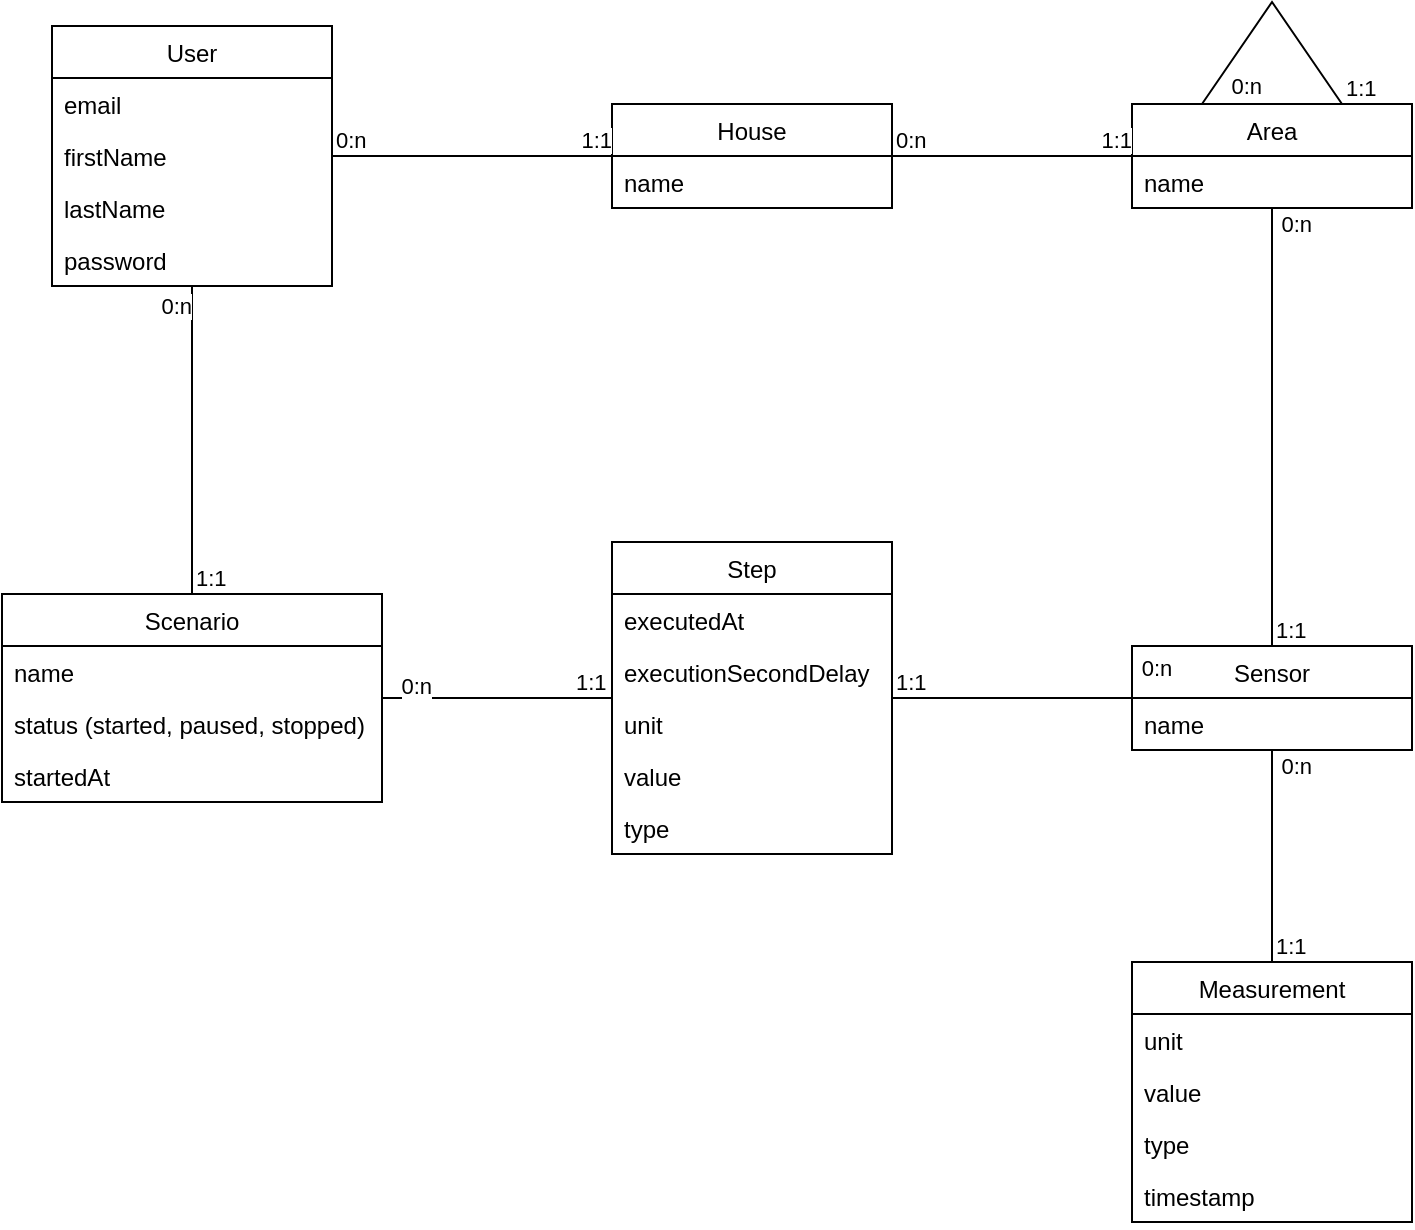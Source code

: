 <mxfile>
    <diagram id="R9nvyWBUeLnLvYc_CQ9X" name="Page-1">
        <mxGraphModel dx="2702" dy="777" grid="1" gridSize="10" guides="1" tooltips="1" connect="1" arrows="1" fold="1" page="1" pageScale="1" pageWidth="827" pageHeight="1169" math="0" shadow="0">
            <root>
                <mxCell id="0"/>
                <mxCell id="1" parent="0"/>
                <mxCell id="s-61QhmTAsR13LVHyT8Y-1" value="User" style="swimlane;fontStyle=0;childLayout=stackLayout;horizontal=1;startSize=26;fillColor=none;horizontalStack=0;resizeParent=1;resizeParentMax=0;resizeLast=0;collapsible=1;marginBottom=0;" parent="1" vertex="1">
                    <mxGeometry x="-170" y="142" width="140" height="130" as="geometry"/>
                </mxCell>
                <mxCell id="s-61QhmTAsR13LVHyT8Y-3" value="email" style="text;strokeColor=none;fillColor=none;align=left;verticalAlign=top;spacingLeft=4;spacingRight=4;overflow=hidden;rotatable=0;points=[[0,0.5],[1,0.5]];portConstraint=eastwest;" parent="s-61QhmTAsR13LVHyT8Y-1" vertex="1">
                    <mxGeometry y="26" width="140" height="26" as="geometry"/>
                </mxCell>
                <mxCell id="s-61QhmTAsR13LVHyT8Y-5" value="firstName" style="text;strokeColor=none;fillColor=none;align=left;verticalAlign=top;spacingLeft=4;spacingRight=4;overflow=hidden;rotatable=0;points=[[0,0.5],[1,0.5]];portConstraint=eastwest;" parent="s-61QhmTAsR13LVHyT8Y-1" vertex="1">
                    <mxGeometry y="52" width="140" height="26" as="geometry"/>
                </mxCell>
                <mxCell id="s-61QhmTAsR13LVHyT8Y-4" value="lastName" style="text;strokeColor=none;fillColor=none;align=left;verticalAlign=top;spacingLeft=4;spacingRight=4;overflow=hidden;rotatable=0;points=[[0,0.5],[1,0.5]];portConstraint=eastwest;" parent="s-61QhmTAsR13LVHyT8Y-1" vertex="1">
                    <mxGeometry y="78" width="140" height="26" as="geometry"/>
                </mxCell>
                <mxCell id="2" value="password" style="text;strokeColor=none;fillColor=none;align=left;verticalAlign=top;spacingLeft=4;spacingRight=4;overflow=hidden;rotatable=0;points=[[0,0.5],[1,0.5]];portConstraint=eastwest;" parent="s-61QhmTAsR13LVHyT8Y-1" vertex="1">
                    <mxGeometry y="104" width="140" height="26" as="geometry"/>
                </mxCell>
                <mxCell id="s-61QhmTAsR13LVHyT8Y-6" value="Measurement" style="swimlane;fontStyle=0;childLayout=stackLayout;horizontal=1;startSize=26;fillColor=none;horizontalStack=0;resizeParent=1;resizeParentMax=0;resizeLast=0;collapsible=1;marginBottom=0;" parent="1" vertex="1">
                    <mxGeometry x="370" y="610" width="140" height="130" as="geometry"/>
                </mxCell>
                <mxCell id="s-61QhmTAsR13LVHyT8Y-9" value="unit" style="text;strokeColor=none;fillColor=none;align=left;verticalAlign=top;spacingLeft=4;spacingRight=4;overflow=hidden;rotatable=0;points=[[0,0.5],[1,0.5]];portConstraint=eastwest;" parent="s-61QhmTAsR13LVHyT8Y-6" vertex="1">
                    <mxGeometry y="26" width="140" height="26" as="geometry"/>
                </mxCell>
                <mxCell id="11" value="value" style="text;strokeColor=none;fillColor=none;align=left;verticalAlign=top;spacingLeft=4;spacingRight=4;overflow=hidden;rotatable=0;points=[[0,0.5],[1,0.5]];portConstraint=eastwest;" parent="s-61QhmTAsR13LVHyT8Y-6" vertex="1">
                    <mxGeometry y="52" width="140" height="26" as="geometry"/>
                </mxCell>
                <mxCell id="9" value="type" style="text;strokeColor=none;fillColor=none;align=left;verticalAlign=top;spacingLeft=4;spacingRight=4;overflow=hidden;rotatable=0;points=[[0,0.5],[1,0.5]];portConstraint=eastwest;" parent="s-61QhmTAsR13LVHyT8Y-6" vertex="1">
                    <mxGeometry y="78" width="140" height="26" as="geometry"/>
                </mxCell>
                <mxCell id="10" value="timestamp" style="text;strokeColor=none;fillColor=none;align=left;verticalAlign=top;spacingLeft=4;spacingRight=4;overflow=hidden;rotatable=0;points=[[0,0.5],[1,0.5]];portConstraint=eastwest;" parent="s-61QhmTAsR13LVHyT8Y-6" vertex="1">
                    <mxGeometry y="104" width="140" height="26" as="geometry"/>
                </mxCell>
                <mxCell id="s-61QhmTAsR13LVHyT8Y-10" value="Area" style="swimlane;fontStyle=0;childLayout=stackLayout;horizontal=1;startSize=26;fillColor=none;horizontalStack=0;resizeParent=1;resizeParentMax=0;resizeLast=0;collapsible=1;marginBottom=0;" parent="1" vertex="1">
                    <mxGeometry x="370" y="181" width="140" height="52" as="geometry"/>
                </mxCell>
                <mxCell id="s-61QhmTAsR13LVHyT8Y-13" value="name" style="text;strokeColor=none;fillColor=none;align=left;verticalAlign=top;spacingLeft=4;spacingRight=4;overflow=hidden;rotatable=0;points=[[0,0.5],[1,0.5]];portConstraint=eastwest;" parent="s-61QhmTAsR13LVHyT8Y-10" vertex="1">
                    <mxGeometry y="26" width="140" height="26" as="geometry"/>
                </mxCell>
                <mxCell id="s-61QhmTAsR13LVHyT8Y-14" value="Sensor" style="swimlane;fontStyle=0;childLayout=stackLayout;horizontal=1;startSize=26;fillColor=none;horizontalStack=0;resizeParent=1;resizeParentMax=0;resizeLast=0;collapsible=1;marginBottom=0;" parent="1" vertex="1">
                    <mxGeometry x="370" y="452" width="140" height="52" as="geometry"/>
                </mxCell>
                <mxCell id="s-61QhmTAsR13LVHyT8Y-15" value="name" style="text;strokeColor=none;fillColor=none;align=left;verticalAlign=top;spacingLeft=4;spacingRight=4;overflow=hidden;rotatable=0;points=[[0,0.5],[1,0.5]];portConstraint=eastwest;" parent="s-61QhmTAsR13LVHyT8Y-14" vertex="1">
                    <mxGeometry y="26" width="140" height="26" as="geometry"/>
                </mxCell>
                <mxCell id="s-61QhmTAsR13LVHyT8Y-16" value="House" style="swimlane;fontStyle=0;childLayout=stackLayout;horizontal=1;startSize=26;fillColor=none;horizontalStack=0;resizeParent=1;resizeParentMax=0;resizeLast=0;collapsible=1;marginBottom=0;" parent="1" vertex="1">
                    <mxGeometry x="110" y="181" width="140" height="52" as="geometry"/>
                </mxCell>
                <mxCell id="s-61QhmTAsR13LVHyT8Y-17" value="name" style="text;strokeColor=none;fillColor=none;align=left;verticalAlign=top;spacingLeft=4;spacingRight=4;overflow=hidden;rotatable=0;points=[[0,0.5],[1,0.5]];portConstraint=eastwest;" parent="s-61QhmTAsR13LVHyT8Y-16" vertex="1">
                    <mxGeometry y="26" width="140" height="26" as="geometry"/>
                </mxCell>
                <mxCell id="s-61QhmTAsR13LVHyT8Y-21" value="" style="endArrow=none;html=1;edgeStyle=orthogonalEdgeStyle;rounded=0;" parent="1" source="s-61QhmTAsR13LVHyT8Y-1" target="s-61QhmTAsR13LVHyT8Y-16" edge="1">
                    <mxGeometry relative="1" as="geometry">
                        <mxPoint x="50" y="230" as="sourcePoint"/>
                        <mxPoint x="210" y="230" as="targetPoint"/>
                    </mxGeometry>
                </mxCell>
                <mxCell id="s-61QhmTAsR13LVHyT8Y-22" value="0:n" style="edgeLabel;resizable=0;html=1;align=left;verticalAlign=bottom;" parent="s-61QhmTAsR13LVHyT8Y-21" connectable="0" vertex="1">
                    <mxGeometry x="-1" relative="1" as="geometry"/>
                </mxCell>
                <mxCell id="s-61QhmTAsR13LVHyT8Y-23" value="1:1" style="edgeLabel;resizable=0;html=1;align=right;verticalAlign=bottom;" parent="s-61QhmTAsR13LVHyT8Y-21" connectable="0" vertex="1">
                    <mxGeometry x="1" relative="1" as="geometry"/>
                </mxCell>
                <mxCell id="s-61QhmTAsR13LVHyT8Y-24" value="" style="endArrow=none;html=1;edgeStyle=orthogonalEdgeStyle;rounded=0;" parent="1" source="s-61QhmTAsR13LVHyT8Y-16" target="s-61QhmTAsR13LVHyT8Y-10" edge="1">
                    <mxGeometry relative="1" as="geometry">
                        <mxPoint x="480" y="220" as="sourcePoint"/>
                        <mxPoint x="640" y="220" as="targetPoint"/>
                    </mxGeometry>
                </mxCell>
                <mxCell id="s-61QhmTAsR13LVHyT8Y-25" value="0:n" style="edgeLabel;resizable=0;html=1;align=left;verticalAlign=bottom;" parent="s-61QhmTAsR13LVHyT8Y-24" connectable="0" vertex="1">
                    <mxGeometry x="-1" relative="1" as="geometry"/>
                </mxCell>
                <mxCell id="s-61QhmTAsR13LVHyT8Y-26" value="1:1" style="edgeLabel;resizable=0;html=1;align=right;verticalAlign=bottom;" parent="s-61QhmTAsR13LVHyT8Y-24" connectable="0" vertex="1">
                    <mxGeometry x="1" relative="1" as="geometry"/>
                </mxCell>
                <mxCell id="s-61QhmTAsR13LVHyT8Y-27" value="" style="endArrow=none;html=1;edgeStyle=orthogonalEdgeStyle;rounded=0;" parent="1" source="s-61QhmTAsR13LVHyT8Y-14" target="s-61QhmTAsR13LVHyT8Y-10" edge="1">
                    <mxGeometry relative="1" as="geometry">
                        <mxPoint x="500" y="410" as="sourcePoint"/>
                        <mxPoint x="660" y="410" as="targetPoint"/>
                    </mxGeometry>
                </mxCell>
                <mxCell id="s-61QhmTAsR13LVHyT8Y-28" value="1:1" style="edgeLabel;resizable=0;html=1;align=left;verticalAlign=bottom;" parent="s-61QhmTAsR13LVHyT8Y-27" connectable="0" vertex="1">
                    <mxGeometry x="-1" relative="1" as="geometry"/>
                </mxCell>
                <mxCell id="s-61QhmTAsR13LVHyT8Y-29" value="0:n" style="edgeLabel;resizable=0;html=1;align=right;verticalAlign=bottom;" parent="s-61QhmTAsR13LVHyT8Y-27" connectable="0" vertex="1">
                    <mxGeometry x="1" relative="1" as="geometry">
                        <mxPoint x="20" y="16" as="offset"/>
                    </mxGeometry>
                </mxCell>
                <mxCell id="s-61QhmTAsR13LVHyT8Y-30" value="" style="endArrow=none;html=1;edgeStyle=orthogonalEdgeStyle;rounded=0;" parent="1" source="s-61QhmTAsR13LVHyT8Y-6" target="s-61QhmTAsR13LVHyT8Y-14" edge="1">
                    <mxGeometry relative="1" as="geometry">
                        <mxPoint x="200" y="530" as="sourcePoint"/>
                        <mxPoint x="360" y="530" as="targetPoint"/>
                    </mxGeometry>
                </mxCell>
                <mxCell id="s-61QhmTAsR13LVHyT8Y-31" value="1:1" style="edgeLabel;resizable=0;html=1;align=left;verticalAlign=bottom;" parent="s-61QhmTAsR13LVHyT8Y-30" connectable="0" vertex="1">
                    <mxGeometry x="-1" relative="1" as="geometry"/>
                </mxCell>
                <mxCell id="s-61QhmTAsR13LVHyT8Y-32" value="0:n" style="edgeLabel;resizable=0;html=1;align=right;verticalAlign=bottom;" parent="s-61QhmTAsR13LVHyT8Y-30" connectable="0" vertex="1">
                    <mxGeometry x="1" relative="1" as="geometry">
                        <mxPoint x="20" y="16" as="offset"/>
                    </mxGeometry>
                </mxCell>
                <mxCell id="6" value="" style="endArrow=none;html=1;edgeStyle=orthogonalEdgeStyle;rounded=0;entryX=0.25;entryY=0;entryDx=0;entryDy=0;exitX=0.75;exitY=0;exitDx=0;exitDy=0;" parent="1" source="s-61QhmTAsR13LVHyT8Y-10" target="s-61QhmTAsR13LVHyT8Y-10" edge="1">
                    <mxGeometry relative="1" as="geometry">
                        <mxPoint x="700" y="270" as="sourcePoint"/>
                        <mxPoint x="730" y="230" as="targetPoint"/>
                        <Array as="points">
                            <mxPoint x="440" y="130"/>
                        </Array>
                    </mxGeometry>
                </mxCell>
                <mxCell id="7" value="1:1" style="edgeLabel;resizable=0;html=1;align=left;verticalAlign=bottom;" parent="6" connectable="0" vertex="1">
                    <mxGeometry x="-1" relative="1" as="geometry"/>
                </mxCell>
                <mxCell id="8" value="0:n" style="edgeLabel;resizable=0;html=1;align=right;verticalAlign=bottom;" parent="6" connectable="0" vertex="1">
                    <mxGeometry x="1" relative="1" as="geometry">
                        <mxPoint x="30" as="offset"/>
                    </mxGeometry>
                </mxCell>
                <mxCell id="16" value="Scenario" style="swimlane;fontStyle=0;childLayout=stackLayout;horizontal=1;startSize=26;fillColor=none;horizontalStack=0;resizeParent=1;resizeParentMax=0;resizeLast=0;collapsible=1;marginBottom=0;" parent="1" vertex="1">
                    <mxGeometry x="-195" y="426" width="190" height="104" as="geometry"/>
                </mxCell>
                <mxCell id="32" value="name" style="text;strokeColor=none;fillColor=none;align=left;verticalAlign=top;spacingLeft=4;spacingRight=4;overflow=hidden;rotatable=0;points=[[0,0.5],[1,0.5]];portConstraint=eastwest;" parent="16" vertex="1">
                    <mxGeometry y="26" width="190" height="26" as="geometry"/>
                </mxCell>
                <mxCell id="30" value="status (started, paused, stopped)" style="text;strokeColor=none;fillColor=none;align=left;verticalAlign=top;spacingLeft=4;spacingRight=4;overflow=hidden;rotatable=0;points=[[0,0.5],[1,0.5]];portConstraint=eastwest;" parent="16" vertex="1">
                    <mxGeometry y="52" width="190" height="26" as="geometry"/>
                </mxCell>
                <mxCell id="41" value="startedAt" style="text;strokeColor=none;fillColor=none;align=left;verticalAlign=top;spacingLeft=4;spacingRight=4;overflow=hidden;rotatable=0;points=[[0,0.5],[1,0.5]];portConstraint=eastwest;" parent="16" vertex="1">
                    <mxGeometry y="78" width="190" height="26" as="geometry"/>
                </mxCell>
                <mxCell id="21" value="Step" style="swimlane;fontStyle=0;childLayout=stackLayout;horizontal=1;startSize=26;fillColor=none;horizontalStack=0;resizeParent=1;resizeParentMax=0;resizeLast=0;collapsible=1;marginBottom=0;" parent="1" vertex="1">
                    <mxGeometry x="110" y="400" width="140" height="156" as="geometry"/>
                </mxCell>
                <mxCell id="33" value="executedAt" style="text;strokeColor=none;fillColor=none;align=left;verticalAlign=top;spacingLeft=4;spacingRight=4;overflow=hidden;rotatable=0;points=[[0,0.5],[1,0.5]];portConstraint=eastwest;" parent="21" vertex="1">
                    <mxGeometry y="26" width="140" height="26" as="geometry"/>
                </mxCell>
                <mxCell id="34" value="executionSecondDelay" style="text;strokeColor=none;fillColor=none;align=left;verticalAlign=top;spacingLeft=4;spacingRight=4;overflow=hidden;rotatable=0;points=[[0,0.5],[1,0.5]];portConstraint=eastwest;" parent="21" vertex="1">
                    <mxGeometry y="52" width="140" height="26" as="geometry"/>
                </mxCell>
                <mxCell id="35" value="unit" style="text;strokeColor=none;fillColor=none;align=left;verticalAlign=top;spacingLeft=4;spacingRight=4;overflow=hidden;rotatable=0;points=[[0,0.5],[1,0.5]];portConstraint=eastwest;" parent="21" vertex="1">
                    <mxGeometry y="78" width="140" height="26" as="geometry"/>
                </mxCell>
                <mxCell id="36" value="value" style="text;strokeColor=none;fillColor=none;align=left;verticalAlign=top;spacingLeft=4;spacingRight=4;overflow=hidden;rotatable=0;points=[[0,0.5],[1,0.5]];portConstraint=eastwest;" parent="21" vertex="1">
                    <mxGeometry y="104" width="140" height="26" as="geometry"/>
                </mxCell>
                <mxCell id="37" value="type" style="text;strokeColor=none;fillColor=none;align=left;verticalAlign=top;spacingLeft=4;spacingRight=4;overflow=hidden;rotatable=0;points=[[0,0.5],[1,0.5]];portConstraint=eastwest;" parent="21" vertex="1">
                    <mxGeometry y="130" width="140" height="26" as="geometry"/>
                </mxCell>
                <mxCell id="23" value="" style="endArrow=none;html=1;edgeStyle=orthogonalEdgeStyle;rounded=0;" parent="1" source="21" target="s-61QhmTAsR13LVHyT8Y-14" edge="1">
                    <mxGeometry relative="1" as="geometry">
                        <mxPoint x="-320" y="474" as="sourcePoint"/>
                        <mxPoint x="-80" y="430" as="targetPoint"/>
                    </mxGeometry>
                </mxCell>
                <mxCell id="24" value="1:1" style="edgeLabel;resizable=0;html=1;align=left;verticalAlign=bottom;" parent="23" connectable="0" vertex="1">
                    <mxGeometry x="-1" relative="1" as="geometry"/>
                </mxCell>
                <mxCell id="42" value="0:n" style="edgeLabel;html=1;align=center;verticalAlign=middle;resizable=0;points=[];" parent="23" vertex="1" connectable="0">
                    <mxGeometry x="0.913" y="2" relative="1" as="geometry">
                        <mxPoint x="17" y="-13" as="offset"/>
                    </mxGeometry>
                </mxCell>
                <mxCell id="26" value="" style="endArrow=none;html=1;edgeStyle=orthogonalEdgeStyle;rounded=0;" parent="1" source="21" target="16" edge="1">
                    <mxGeometry relative="1" as="geometry">
                        <mxPoint x="-490" y="414" as="sourcePoint"/>
                        <mxPoint x="-250" y="370" as="targetPoint"/>
                    </mxGeometry>
                </mxCell>
                <mxCell id="27" value="1:1" style="edgeLabel;resizable=0;html=1;align=left;verticalAlign=bottom;" parent="26" connectable="0" vertex="1">
                    <mxGeometry x="-1" relative="1" as="geometry">
                        <mxPoint x="-20" as="offset"/>
                    </mxGeometry>
                </mxCell>
                <mxCell id="28" value="0:n" style="edgeLabel;resizable=0;html=1;align=right;verticalAlign=bottom;" parent="26" connectable="0" vertex="1">
                    <mxGeometry x="1" relative="1" as="geometry">
                        <mxPoint x="25" y="2" as="offset"/>
                    </mxGeometry>
                </mxCell>
                <mxCell id="38" value="" style="endArrow=none;html=1;edgeStyle=orthogonalEdgeStyle;rounded=0;" parent="1" source="16" target="s-61QhmTAsR13LVHyT8Y-1" edge="1">
                    <mxGeometry relative="1" as="geometry">
                        <mxPoint x="-205" y="580" as="sourcePoint"/>
                        <mxPoint x="-397.5" y="520" as="targetPoint"/>
                    </mxGeometry>
                </mxCell>
                <mxCell id="39" value="1:1" style="edgeLabel;resizable=0;html=1;align=left;verticalAlign=bottom;" parent="38" connectable="0" vertex="1">
                    <mxGeometry x="-1" relative="1" as="geometry"/>
                </mxCell>
                <mxCell id="40" value="0:n" style="edgeLabel;resizable=0;html=1;align=right;verticalAlign=bottom;" parent="38" connectable="0" vertex="1">
                    <mxGeometry x="1" relative="1" as="geometry">
                        <mxPoint y="18" as="offset"/>
                    </mxGeometry>
                </mxCell>
            </root>
        </mxGraphModel>
    </diagram>
</mxfile>